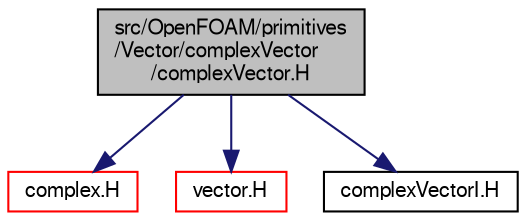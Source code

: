 digraph "src/OpenFOAM/primitives/Vector/complexVector/complexVector.H"
{
  bgcolor="transparent";
  edge [fontname="FreeSans",fontsize="10",labelfontname="FreeSans",labelfontsize="10"];
  node [fontname="FreeSans",fontsize="10",shape=record];
  Node0 [label="src/OpenFOAM/primitives\l/Vector/complexVector\l/complexVector.H",height=0.2,width=0.4,color="black", fillcolor="grey75", style="filled", fontcolor="black"];
  Node0 -> Node1 [color="midnightblue",fontsize="10",style="solid",fontname="FreeSans"];
  Node1 [label="complex.H",height=0.2,width=0.4,color="red",URL="$a12179.html"];
  Node0 -> Node28 [color="midnightblue",fontsize="10",style="solid",fontname="FreeSans"];
  Node28 [label="vector.H",height=0.2,width=0.4,color="red",URL="$a12836.html"];
  Node0 -> Node48 [color="midnightblue",fontsize="10",style="solid",fontname="FreeSans"];
  Node48 [label="complexVectorI.H",height=0.2,width=0.4,color="black",URL="$a12800.html",tooltip="complexVector specific part of 3D complexVector obtained from generic Vector. "];
}
